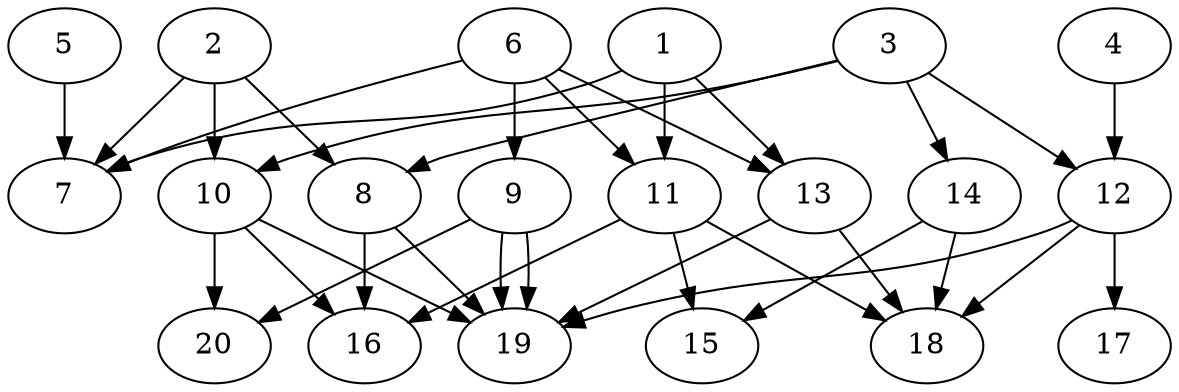 // DAG automatically generated by daggen at Tue Jul 23 14:28:59 2019
// ./daggen --dot -n 20 --ccr 0.5 --fat 0.6 --regular 0.5 --density 0.7 --mindata 5242880 --maxdata 52428800 
digraph G {
  1 [size="83746816", alpha="0.17", expect_size="41873408"] 
  1 -> 7 [size ="41873408"]
  1 -> 11 [size ="41873408"]
  1 -> 13 [size ="41873408"]
  2 [size="94076928", alpha="0.01", expect_size="47038464"] 
  2 -> 7 [size ="47038464"]
  2 -> 8 [size ="47038464"]
  2 -> 10 [size ="47038464"]
  3 [size="87001088", alpha="0.19", expect_size="43500544"] 
  3 -> 8 [size ="43500544"]
  3 -> 10 [size ="43500544"]
  3 -> 12 [size ="43500544"]
  3 -> 14 [size ="43500544"]
  4 [size="71022592", alpha="0.10", expect_size="35511296"] 
  4 -> 12 [size ="35511296"]
  5 [size="32524288", alpha="0.06", expect_size="16262144"] 
  5 -> 7 [size ="16262144"]
  6 [size="61878272", alpha="0.02", expect_size="30939136"] 
  6 -> 7 [size ="30939136"]
  6 -> 9 [size ="30939136"]
  6 -> 11 [size ="30939136"]
  6 -> 13 [size ="30939136"]
  7 [size="69087232", alpha="0.08", expect_size="34543616"] 
  8 [size="62275584", alpha="0.16", expect_size="31137792"] 
  8 -> 16 [size ="31137792"]
  8 -> 19 [size ="31137792"]
  9 [size="22276096", alpha="0.17", expect_size="11138048"] 
  9 -> 19 [size ="11138048"]
  9 -> 19 [size ="11138048"]
  9 -> 20 [size ="11138048"]
  10 [size="69898240", alpha="0.14", expect_size="34949120"] 
  10 -> 16 [size ="34949120"]
  10 -> 19 [size ="34949120"]
  10 -> 20 [size ="34949120"]
  11 [size="26130432", alpha="0.01", expect_size="13065216"] 
  11 -> 15 [size ="13065216"]
  11 -> 16 [size ="13065216"]
  11 -> 18 [size ="13065216"]
  12 [size="11769856", alpha="0.05", expect_size="5884928"] 
  12 -> 17 [size ="5884928"]
  12 -> 18 [size ="5884928"]
  12 -> 19 [size ="5884928"]
  13 [size="15050752", alpha="0.17", expect_size="7525376"] 
  13 -> 18 [size ="7525376"]
  13 -> 19 [size ="7525376"]
  14 [size="103032832", alpha="0.12", expect_size="51516416"] 
  14 -> 15 [size ="51516416"]
  14 -> 18 [size ="51516416"]
  15 [size="56664064", alpha="0.01", expect_size="28332032"] 
  16 [size="85315584", alpha="0.08", expect_size="42657792"] 
  17 [size="93007872", alpha="0.11", expect_size="46503936"] 
  18 [size="36665344", alpha="0.07", expect_size="18332672"] 
  19 [size="19640320", alpha="0.10", expect_size="9820160"] 
  20 [size="97576960", alpha="0.06", expect_size="48788480"] 
}
